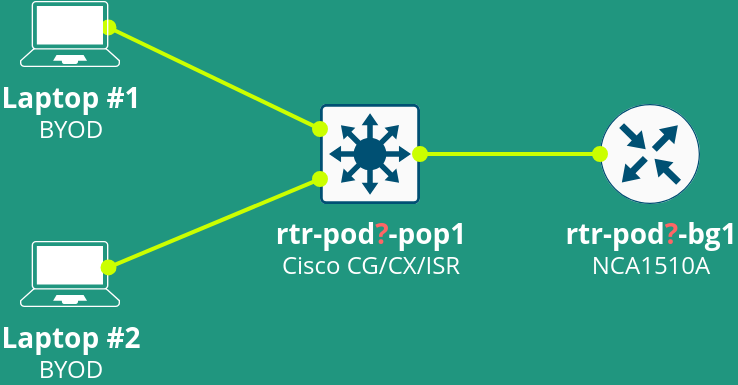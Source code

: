 <mxfile version="16.5.1" type="device" pages="3"><diagram name="Pod" id="fp74TH3oIL3p0u2g9UKC"><mxGraphModel dx="761" dy="708" grid="1" gridSize="10" guides="1" tooltips="1" connect="1" arrows="1" fold="1" page="1" pageScale="1" pageWidth="1169" pageHeight="827" background="#20967f" math="0" shadow="0"><root><mxCell id="0"/><mxCell id="1" parent="0"/><mxCell id="LG6zjD3TzmlCGKwskiHD-1" value="&lt;b&gt;&lt;font style=&quot;font-size: 14px&quot;&gt;rtr-pod&lt;font color=&quot;#ff6666&quot;&gt;?&lt;/font&gt;-bg1&lt;/font&gt;&lt;/b&gt;&lt;br&gt;NCA1510A" style="sketch=0;points=[[0.5,0,0],[1,0.5,0],[0.5,1,0],[0,0.5,0],[0.145,0.145,0],[0.856,0.145,0],[0.855,0.856,0],[0.145,0.855,0]];verticalLabelPosition=bottom;html=1;verticalAlign=top;aspect=fixed;align=center;pointerEvents=1;shape=mxgraph.cisco19.rect;prIcon=router;fillColor=#FAFAFA;strokeColor=#005073;fontFamily=Open Sans;labelBackgroundColor=none;fontColor=#FFFFFF;" parent="1" vertex="1"><mxGeometry x="340" y="150" width="50" height="50" as="geometry"/></mxCell><mxCell id="LG6zjD3TzmlCGKwskiHD-2" value="&lt;b&gt;&lt;font style=&quot;font-size: 14px&quot;&gt;rtr-pod&lt;/font&gt;&lt;/b&gt;&lt;b&gt;&lt;font style=&quot;font-size: 14px&quot;&gt;&lt;font color=&quot;#ff6666&quot;&gt;?&lt;/font&gt;&lt;/font&gt;&lt;/b&gt;&lt;b&gt;&lt;font style=&quot;font-size: 14px&quot;&gt;-pop1&lt;/font&gt;&lt;/b&gt;&lt;br&gt;Cisco CG/CX/ISR" style="sketch=0;points=[[0.015,0.015,0],[0.985,0.015,0],[0.985,0.985,0],[0.015,0.985,0],[0.25,0,0],[0.5,0,0],[0.75,0,0],[1,0.25,0],[1,0.5,0],[1,0.75,0],[0.75,1,0],[0.5,1,0],[0.25,1,0],[0,0.75,0],[0,0.5,0],[0,0.25,0]];verticalLabelPosition=bottom;html=1;verticalAlign=top;aspect=fixed;align=center;pointerEvents=1;shape=mxgraph.cisco19.rect;prIcon=l3_switch;fillColor=#FAFAFA;strokeColor=#005073;labelBackgroundColor=none;fontFamily=Open Sans;fontColor=#FFFFFF;" parent="1" vertex="1"><mxGeometry x="200" y="150" width="50" height="50" as="geometry"/></mxCell><mxCell id="LG6zjD3TzmlCGKwskiHD-3" value="" style="rounded=0;orthogonalLoop=1;jettySize=auto;html=1;exitX=1;exitY=0.5;exitDx=0;exitDy=0;exitPerimeter=0;entryX=0;entryY=0.5;entryDx=0;entryDy=0;entryPerimeter=0;endArrow=oval;endFill=1;strokeWidth=2;fillColor=#d5e8d4;strokeColor=#cbff00;fontFamily=Open Sans;fontColor=#FF6666;fontStyle=1;labelBackgroundColor=#20967F;startArrow=oval;startFill=1;" parent="1" source="LG6zjD3TzmlCGKwskiHD-2" target="LG6zjD3TzmlCGKwskiHD-1" edge="1"><mxGeometry relative="1" as="geometry"/></mxCell><mxCell id="LG6zjD3TzmlCGKwskiHD-5" value="" style="rounded=0;orthogonalLoop=1;jettySize=auto;html=1;exitX=0.885;exitY=0.4;exitDx=0;exitDy=0;exitPerimeter=0;fillColor=#d5e8d4;strokeColor=#cbff00;strokeWidth=2;endArrow=oval;endFill=1;entryX=0;entryY=0.25;entryDx=0;entryDy=0;entryPerimeter=0;fontColor=#FF6666;fontStyle=1;labelBackgroundColor=#20967F;startArrow=oval;startFill=1;" parent="1" source="LG6zjD3TzmlCGKwskiHD-4" target="LG6zjD3TzmlCGKwskiHD-2" edge="1"><mxGeometry x="-0.001" relative="1" as="geometry"><mxPoint x="230" y="60" as="targetPoint"/><mxPoint as="offset"/></mxGeometry></mxCell><mxCell id="LG6zjD3TzmlCGKwskiHD-4" value="&lt;font style=&quot;font-size: 14px;&quot;&gt;&lt;b&gt;Laptop #1&lt;/b&gt;&lt;/font&gt;&lt;br&gt;BYOD" style="points=[[0.13,0.02,0],[0.5,0,0],[0.87,0.02,0],[0.885,0.4,0],[0.985,0.985,0],[0.5,1,0],[0.015,0.985,0],[0.115,0.4,0]];verticalLabelPosition=bottom;sketch=0;verticalAlign=top;aspect=fixed;align=center;pointerEvents=1;shape=mxgraph.cisco19.laptop;fillColor=#FFFFFF;strokeColor=none;fontFamily=Open Sans;labelBackgroundColor=none;html=1;fontColor=#FFFFFF;" parent="1" vertex="1"><mxGeometry x="50" y="98.5" width="50" height="33" as="geometry"/></mxCell><mxCell id="LG6zjD3TzmlCGKwskiHD-8" value="&lt;font style=&quot;font-size: 14px;&quot;&gt;&lt;b&gt;Laptop #2&lt;/b&gt;&lt;/font&gt;&lt;br&gt;BYOD" style="points=[[0.13,0.02,0],[0.5,0,0],[0.87,0.02,0],[0.885,0.4,0],[0.985,0.985,0],[0.5,1,0],[0.015,0.985,0],[0.115,0.4,0]];verticalLabelPosition=bottom;sketch=0;verticalAlign=top;aspect=fixed;align=center;pointerEvents=1;shape=mxgraph.cisco19.laptop;fillColor=#FFFFFF;strokeColor=none;fontFamily=Open Sans;labelBackgroundColor=none;html=1;fontColor=#FFFFFF;" parent="1" vertex="1"><mxGeometry x="50" y="218.5" width="50" height="33" as="geometry"/></mxCell><mxCell id="LG6zjD3TzmlCGKwskiHD-9" value="" style="rounded=0;orthogonalLoop=1;jettySize=auto;html=1;exitX=0.885;exitY=0.4;exitDx=0;exitDy=0;exitPerimeter=0;fillColor=#d5e8d4;strokeColor=#cbff00;strokeWidth=2;endArrow=oval;endFill=1;entryX=0;entryY=0.75;entryDx=0;entryDy=0;entryPerimeter=0;fontColor=#FF6666;fontStyle=1;labelBackgroundColor=#20967F;startArrow=oval;startFill=1;" parent="1" source="LG6zjD3TzmlCGKwskiHD-8" target="LG6zjD3TzmlCGKwskiHD-2" edge="1"><mxGeometry x="0.044" y="-1" relative="1" as="geometry"><mxPoint x="94" y="75" as="sourcePoint"/><mxPoint x="160" y="220" as="targetPoint"/><mxPoint y="1" as="offset"/></mxGeometry></mxCell></root></mxGraphModel></diagram><diagram name="Inter Pods" id="Um8cf5Mm7ZjqEQ1kWTN_"><mxGraphModel dx="761" dy="708" grid="1" gridSize="10" guides="1" tooltips="1" connect="1" arrows="1" fold="1" page="1" pageScale="1" pageWidth="1169" pageHeight="827" background="#20967f" math="0" shadow="0"><root><mxCell id="VOBLANCXeli5VSdIoHqB-0"/><mxCell id="VOBLANCXeli5VSdIoHqB-1" parent="VOBLANCXeli5VSdIoHqB-0"/><mxCell id="VOBLANCXeli5VSdIoHqB-3" value="&lt;b&gt;&lt;font style=&quot;font-size: 14px&quot;&gt;rtr-pod5-bg1&lt;/font&gt;&lt;/b&gt;&lt;br&gt;NCA1510A" style="sketch=0;points=[[0.5,0,0],[1,0.5,0],[0.5,1,0],[0,0.5,0],[0.145,0.145,0],[0.856,0.145,0],[0.855,0.856,0],[0.145,0.855,0]];verticalLabelPosition=bottom;html=1;verticalAlign=top;aspect=fixed;align=center;pointerEvents=1;shape=mxgraph.cisco19.rect;prIcon=router;fillColor=#FAFAFA;strokeColor=#005073;fontFamily=Open Sans;labelBackgroundColor=none;fontColor=#FFFFFF;" vertex="1" parent="VOBLANCXeli5VSdIoHqB-1"><mxGeometry x="390" y="100" width="50" height="50" as="geometry"/></mxCell><mxCell id="IQ-JZEbZVyDjXZ7eqhNy-0" value="&lt;b&gt;&lt;font style=&quot;font-size: 14px&quot;&gt;rtr-pod4-bg1&lt;/font&gt;&lt;/b&gt;&lt;br&gt;NCA1510A" style="sketch=0;points=[[0.5,0,0],[1,0.5,0],[0.5,1,0],[0,0.5,0],[0.145,0.145,0],[0.856,0.145,0],[0.855,0.856,0],[0.145,0.855,0]];verticalLabelPosition=bottom;html=1;verticalAlign=top;aspect=fixed;align=center;pointerEvents=1;shape=mxgraph.cisco19.rect;prIcon=router;fillColor=#FAFAFA;strokeColor=#005073;fontFamily=Open Sans;labelBackgroundColor=none;fontColor=#FFFFFF;" vertex="1" parent="VOBLANCXeli5VSdIoHqB-1"><mxGeometry x="170" y="220" width="50" height="50" as="geometry"/></mxCell><mxCell id="IQ-JZEbZVyDjXZ7eqhNy-1" value="&lt;b&gt;&lt;font style=&quot;font-size: 14px&quot;&gt;rtr-pod3-bg1&lt;/font&gt;&lt;/b&gt;&lt;br&gt;NCA1510A" style="sketch=0;points=[[0.5,0,0],[1,0.5,0],[0.5,1,0],[0,0.5,0],[0.145,0.145,0],[0.856,0.145,0],[0.855,0.856,0],[0.145,0.855,0]];verticalLabelPosition=bottom;html=1;verticalAlign=top;aspect=fixed;align=center;pointerEvents=1;shape=mxgraph.cisco19.rect;prIcon=router;fillColor=#FAFAFA;strokeColor=#005073;fontFamily=Open Sans;labelBackgroundColor=none;fontColor=#FFFFFF;" vertex="1" parent="VOBLANCXeli5VSdIoHqB-1"><mxGeometry x="290" y="374" width="50" height="50" as="geometry"/></mxCell><mxCell id="IQ-JZEbZVyDjXZ7eqhNy-3" value="&lt;b&gt;&lt;font style=&quot;font-size: 14px&quot;&gt;rtr-pod2-bg1&lt;/font&gt;&lt;/b&gt;&lt;br&gt;NCA1510A" style="sketch=0;points=[[0.5,0,0],[1,0.5,0],[0.5,1,0],[0,0.5,0],[0.145,0.145,0],[0.856,0.145,0],[0.855,0.856,0],[0.145,0.855,0]];verticalLabelPosition=bottom;html=1;verticalAlign=top;aspect=fixed;align=center;pointerEvents=1;shape=mxgraph.cisco19.rect;prIcon=router;fillColor=#FAFAFA;strokeColor=#005073;fontFamily=Open Sans;labelBackgroundColor=none;fontColor=#FFFFFF;" vertex="1" parent="VOBLANCXeli5VSdIoHqB-1"><mxGeometry x="490" y="374" width="50" height="50" as="geometry"/></mxCell><mxCell id="IQ-JZEbZVyDjXZ7eqhNy-4" value="&lt;b&gt;&lt;font style=&quot;font-size: 14px&quot;&gt;rtr-pod1-bg1&lt;/font&gt;&lt;/b&gt;&lt;br&gt;NCA1510A" style="sketch=0;points=[[0.5,0,0],[1,0.5,0],[0.5,1,0],[0,0.5,0],[0.145,0.145,0],[0.856,0.145,0],[0.855,0.856,0],[0.145,0.855,0]];verticalLabelPosition=bottom;html=1;verticalAlign=top;aspect=fixed;align=center;pointerEvents=1;shape=mxgraph.cisco19.rect;prIcon=router;fillColor=#FAFAFA;strokeColor=#005073;fontFamily=Open Sans;labelBackgroundColor=none;fontColor=#FFFFFF;" vertex="1" parent="VOBLANCXeli5VSdIoHqB-1"><mxGeometry x="610" y="220" width="50" height="50" as="geometry"/></mxCell><mxCell id="qVnl8NgMGePbvNBtCQZ0-0" value="" style="rounded=0;orthogonalLoop=1;jettySize=auto;html=1;exitX=0.145;exitY=0.145;exitDx=0;exitDy=0;exitPerimeter=0;fillColor=#d5e8d4;strokeColor=#cbff00;strokeWidth=2;endArrow=oval;endFill=1;entryX=0.855;entryY=0.856;entryDx=0;entryDy=0;entryPerimeter=0;fontColor=#FF6666;fontStyle=1;labelBackgroundColor=#20967F;startArrow=oval;startFill=1;" edge="1" parent="VOBLANCXeli5VSdIoHqB-1" source="IQ-JZEbZVyDjXZ7eqhNy-1" target="IQ-JZEbZVyDjXZ7eqhNy-0"><mxGeometry x="0.044" y="-1" relative="1" as="geometry"><mxPoint x="134.25" y="191.7" as="sourcePoint"/><mxPoint x="240.0" y="147.5" as="targetPoint"/><mxPoint y="1" as="offset"/></mxGeometry></mxCell><mxCell id="qVnl8NgMGePbvNBtCQZ0-1" value="" style="rounded=0;orthogonalLoop=1;jettySize=auto;html=1;exitX=0;exitY=0.5;exitDx=0;exitDy=0;exitPerimeter=0;fillColor=#d5e8d4;strokeColor=#cbff00;strokeWidth=2;endArrow=oval;endFill=1;entryX=0.856;entryY=0.145;entryDx=0;entryDy=0;entryPerimeter=0;fontColor=#FF6666;fontStyle=1;labelBackgroundColor=#20967F;startArrow=oval;startFill=1;" edge="1" parent="VOBLANCXeli5VSdIoHqB-1" source="VOBLANCXeli5VSdIoHqB-3" target="IQ-JZEbZVyDjXZ7eqhNy-0"><mxGeometry x="0.044" y="-1" relative="1" as="geometry"><mxPoint x="260" y="455" as="sourcePoint"/><mxPoint x="165" y="320" as="targetPoint"/><mxPoint y="1" as="offset"/></mxGeometry></mxCell><mxCell id="qVnl8NgMGePbvNBtCQZ0-2" value="" style="rounded=0;orthogonalLoop=1;jettySize=auto;html=1;exitX=0;exitY=0.5;exitDx=0;exitDy=0;exitPerimeter=0;fillColor=#d5e8d4;strokeColor=#cbff00;strokeWidth=2;endArrow=oval;endFill=1;entryX=1;entryY=0.5;entryDx=0;entryDy=0;entryPerimeter=0;fontColor=#FF6666;fontStyle=1;labelBackgroundColor=#20967F;startArrow=oval;startFill=1;" edge="1" parent="VOBLANCXeli5VSdIoHqB-1" source="IQ-JZEbZVyDjXZ7eqhNy-3" target="IQ-JZEbZVyDjXZ7eqhNy-1"><mxGeometry x="0.044" y="-1" relative="1" as="geometry"><mxPoint x="400" y="135" as="sourcePoint"/><mxPoint x="165" y="270" as="targetPoint"/><mxPoint y="1" as="offset"/></mxGeometry></mxCell><mxCell id="qVnl8NgMGePbvNBtCQZ0-3" value="" style="rounded=0;orthogonalLoop=1;jettySize=auto;html=1;exitX=0.856;exitY=0.145;exitDx=0;exitDy=0;exitPerimeter=0;fillColor=#d5e8d4;strokeColor=#cbff00;strokeWidth=2;endArrow=oval;endFill=1;entryX=0.145;entryY=0.855;entryDx=0;entryDy=0;entryPerimeter=0;fontColor=#FF6666;fontStyle=1;labelBackgroundColor=#20967F;startArrow=oval;startFill=1;" edge="1" parent="VOBLANCXeli5VSdIoHqB-1" source="IQ-JZEbZVyDjXZ7eqhNy-3" target="IQ-JZEbZVyDjXZ7eqhNy-4"><mxGeometry x="0.044" y="-1" relative="1" as="geometry"><mxPoint x="500" y="409" as="sourcePoint"/><mxPoint x="270" y="415" as="targetPoint"/><mxPoint y="1" as="offset"/></mxGeometry></mxCell><mxCell id="qVnl8NgMGePbvNBtCQZ0-4" value="" style="rounded=0;orthogonalLoop=1;jettySize=auto;html=1;exitX=1;exitY=0.5;exitDx=0;exitDy=0;exitPerimeter=0;fillColor=#d5e8d4;strokeColor=#cbff00;strokeWidth=2;endArrow=oval;endFill=1;entryX=0.145;entryY=0.145;entryDx=0;entryDy=0;entryPerimeter=0;fontColor=#FF6666;fontStyle=1;labelBackgroundColor=#20967F;startArrow=oval;startFill=1;" edge="1" parent="VOBLANCXeli5VSdIoHqB-1" source="VOBLANCXeli5VSdIoHqB-3" target="IQ-JZEbZVyDjXZ7eqhNy-4"><mxGeometry x="0.044" y="-1" relative="1" as="geometry"><mxPoint x="590" y="449" as="sourcePoint"/><mxPoint x="685" y="320" as="targetPoint"/><mxPoint y="1" as="offset"/></mxGeometry></mxCell></root></mxGraphModel></diagram><diagram name="DFZ" id="Oz4A6kC7H3BSe1AezpOJ"><mxGraphModel dx="630" dy="586" grid="1" gridSize="10" guides="1" tooltips="1" connect="1" arrows="1" fold="1" page="1" pageScale="1" pageWidth="1169" pageHeight="827" background="#20967f" math="0" shadow="0"><root><mxCell id="3AYV4pEDRg8t26_YOLpb-0"/><mxCell id="3AYV4pEDRg8t26_YOLpb-1" parent="3AYV4pEDRg8t26_YOLpb-0"/><mxCell id="3AYV4pEDRg8t26_YOLpb-21" value="GroBI" style="points=[[0,0.64,0],[0.2,0.15,0],[0.4,0.01,0],[0.79,0.25,0],[1,0.65,0],[0.8,0.86,0],[0.41,1,0],[0.16,0.86,0]];verticalLabelPosition=bottom;sketch=0;html=1;verticalAlign=top;aspect=fixed;align=center;pointerEvents=1;shape=mxgraph.cisco19.cloud2;fillColor=#FFE9AA;strokeColor=none;fontColor=#FFFFFF;fontStyle=1;fontFamily=Open Sans;fontSource=https%3A%2F%2Ffonts.googleapis.com%2Fcss%3Ffamily%3DOpen%2BSans;" vertex="1" parent="3AYV4pEDRg8t26_YOLpb-1"><mxGeometry x="470" y="178" width="70" height="42" as="geometry"/></mxCell><mxCell id="3AYV4pEDRg8t26_YOLpb-2" value="&lt;b&gt;&lt;font style=&quot;font-size: 14px&quot;&gt;rtr-pod5-bg1&lt;/font&gt;&lt;/b&gt;&lt;br&gt;NCA1510A" style="sketch=0;points=[[0.5,0,0],[1,0.5,0],[0.5,1,0],[0,0.5,0],[0.145,0.145,0],[0.856,0.145,0],[0.855,0.856,0],[0.145,0.855,0]];verticalLabelPosition=bottom;html=1;verticalAlign=top;aspect=fixed;align=center;pointerEvents=1;shape=mxgraph.cisco19.rect;prIcon=router;fillColor=#FAFAFA;strokeColor=#005073;fontFamily=Open Sans;labelBackgroundColor=none;fontColor=#FFFFFF;" vertex="1" parent="3AYV4pEDRg8t26_YOLpb-1"><mxGeometry x="390" y="100" width="50" height="50" as="geometry"/></mxCell><mxCell id="3AYV4pEDRg8t26_YOLpb-3" value="&lt;b&gt;&lt;font style=&quot;font-size: 14px&quot;&gt;rtr-pod4-bg1&lt;/font&gt;&lt;/b&gt;&lt;br&gt;NCA1510A" style="sketch=0;points=[[0.5,0,0],[1,0.5,0],[0.5,1,0],[0,0.5,0],[0.145,0.145,0],[0.856,0.145,0],[0.855,0.856,0],[0.145,0.855,0]];verticalLabelPosition=bottom;html=1;verticalAlign=top;aspect=fixed;align=center;pointerEvents=1;shape=mxgraph.cisco19.rect;prIcon=router;fillColor=#FAFAFA;strokeColor=#005073;fontFamily=Open Sans;labelBackgroundColor=none;fontColor=#FFFFFF;" vertex="1" parent="3AYV4pEDRg8t26_YOLpb-1"><mxGeometry x="170" y="220" width="50" height="50" as="geometry"/></mxCell><mxCell id="3AYV4pEDRg8t26_YOLpb-4" value="&lt;b&gt;&lt;font style=&quot;font-size: 14px&quot;&gt;rtr-pod3-bg1&lt;/font&gt;&lt;/b&gt;&lt;br&gt;NCA1510A" style="sketch=0;points=[[0.5,0,0],[1,0.5,0],[0.5,1,0],[0,0.5,0],[0.145,0.145,0],[0.856,0.145,0],[0.855,0.856,0],[0.145,0.855,0]];verticalLabelPosition=bottom;html=1;verticalAlign=top;aspect=fixed;align=center;pointerEvents=1;shape=mxgraph.cisco19.rect;prIcon=router;fillColor=#FAFAFA;strokeColor=#005073;fontFamily=Open Sans;labelBackgroundColor=none;fontColor=#FFFFFF;" vertex="1" parent="3AYV4pEDRg8t26_YOLpb-1"><mxGeometry x="290" y="374" width="50" height="50" as="geometry"/></mxCell><mxCell id="3AYV4pEDRg8t26_YOLpb-5" value="&lt;b&gt;&lt;font style=&quot;font-size: 14px&quot;&gt;rtr-pod2-bg1&lt;/font&gt;&lt;/b&gt;&lt;br&gt;NCA1510A" style="sketch=0;points=[[0.5,0,0],[1,0.5,0],[0.5,1,0],[0,0.5,0],[0.145,0.145,0],[0.856,0.145,0],[0.855,0.856,0],[0.145,0.855,0]];verticalLabelPosition=bottom;html=1;verticalAlign=top;aspect=fixed;align=center;pointerEvents=1;shape=mxgraph.cisco19.rect;prIcon=router;fillColor=#FAFAFA;strokeColor=#005073;fontFamily=Open Sans;labelBackgroundColor=none;fontColor=#FFFFFF;" vertex="1" parent="3AYV4pEDRg8t26_YOLpb-1"><mxGeometry x="490" y="374" width="50" height="50" as="geometry"/></mxCell><mxCell id="3AYV4pEDRg8t26_YOLpb-6" value="&lt;b&gt;&lt;font style=&quot;font-size: 14px&quot;&gt;rtr-pod1-bg1&lt;/font&gt;&lt;/b&gt;&lt;br&gt;NCA1510A" style="sketch=0;points=[[0.5,0,0],[1,0.5,0],[0.5,1,0],[0,0.5,0],[0.145,0.145,0],[0.856,0.145,0],[0.855,0.856,0],[0.145,0.855,0]];verticalLabelPosition=bottom;html=1;verticalAlign=top;aspect=fixed;align=center;pointerEvents=1;shape=mxgraph.cisco19.rect;prIcon=router;fillColor=#FAFAFA;strokeColor=#005073;fontFamily=Open Sans;labelBackgroundColor=none;fontColor=#FFFFFF;" vertex="1" parent="3AYV4pEDRg8t26_YOLpb-1"><mxGeometry x="610" y="220" width="50" height="50" as="geometry"/></mxCell><mxCell id="3AYV4pEDRg8t26_YOLpb-7" value="" style="rounded=0;orthogonalLoop=1;jettySize=auto;html=1;exitX=0.145;exitY=0.145;exitDx=0;exitDy=0;exitPerimeter=0;fillColor=#d5e8d4;strokeColor=#cbff00;strokeWidth=2;endArrow=oval;endFill=1;entryX=0.855;entryY=0.856;entryDx=0;entryDy=0;entryPerimeter=0;fontColor=#FF6666;fontStyle=1;labelBackgroundColor=#20967F;startArrow=oval;startFill=1;" edge="1" parent="3AYV4pEDRg8t26_YOLpb-1" source="3AYV4pEDRg8t26_YOLpb-4" target="3AYV4pEDRg8t26_YOLpb-3"><mxGeometry x="0.044" y="-1" relative="1" as="geometry"><mxPoint x="134.25" y="191.7" as="sourcePoint"/><mxPoint x="240.0" y="147.5" as="targetPoint"/><mxPoint y="1" as="offset"/></mxGeometry></mxCell><mxCell id="3AYV4pEDRg8t26_YOLpb-8" value="" style="rounded=0;orthogonalLoop=1;jettySize=auto;html=1;exitX=0;exitY=0.5;exitDx=0;exitDy=0;exitPerimeter=0;fillColor=#d5e8d4;strokeColor=#cbff00;strokeWidth=2;endArrow=oval;endFill=1;entryX=0.856;entryY=0.145;entryDx=0;entryDy=0;entryPerimeter=0;fontColor=#FF6666;fontStyle=1;labelBackgroundColor=#20967F;startArrow=oval;startFill=1;" edge="1" parent="3AYV4pEDRg8t26_YOLpb-1" source="3AYV4pEDRg8t26_YOLpb-2" target="3AYV4pEDRg8t26_YOLpb-3"><mxGeometry x="0.044" y="-1" relative="1" as="geometry"><mxPoint x="260" y="455" as="sourcePoint"/><mxPoint x="165" y="320" as="targetPoint"/><mxPoint y="1" as="offset"/></mxGeometry></mxCell><mxCell id="3AYV4pEDRg8t26_YOLpb-9" value="" style="rounded=0;orthogonalLoop=1;jettySize=auto;html=1;exitX=0;exitY=0.5;exitDx=0;exitDy=0;exitPerimeter=0;fillColor=#d5e8d4;strokeColor=#cbff00;strokeWidth=2;endArrow=oval;endFill=1;entryX=1;entryY=0.5;entryDx=0;entryDy=0;entryPerimeter=0;fontColor=#FF6666;fontStyle=1;labelBackgroundColor=#20967F;startArrow=oval;startFill=1;" edge="1" parent="3AYV4pEDRg8t26_YOLpb-1" source="3AYV4pEDRg8t26_YOLpb-5" target="3AYV4pEDRg8t26_YOLpb-4"><mxGeometry x="0.044" y="-1" relative="1" as="geometry"><mxPoint x="400" y="135" as="sourcePoint"/><mxPoint x="165" y="270" as="targetPoint"/><mxPoint y="1" as="offset"/></mxGeometry></mxCell><mxCell id="3AYV4pEDRg8t26_YOLpb-10" value="" style="rounded=0;orthogonalLoop=1;jettySize=auto;html=1;exitX=0.856;exitY=0.145;exitDx=0;exitDy=0;exitPerimeter=0;fillColor=#d5e8d4;strokeColor=#cbff00;strokeWidth=2;endArrow=oval;endFill=1;entryX=0.145;entryY=0.855;entryDx=0;entryDy=0;entryPerimeter=0;fontColor=#FF6666;fontStyle=1;labelBackgroundColor=#20967F;startArrow=oval;startFill=1;" edge="1" parent="3AYV4pEDRg8t26_YOLpb-1" source="3AYV4pEDRg8t26_YOLpb-5" target="3AYV4pEDRg8t26_YOLpb-6"><mxGeometry x="0.044" y="-1" relative="1" as="geometry"><mxPoint x="500" y="409" as="sourcePoint"/><mxPoint x="270" y="415" as="targetPoint"/><mxPoint y="1" as="offset"/></mxGeometry></mxCell><mxCell id="3AYV4pEDRg8t26_YOLpb-11" value="" style="rounded=0;orthogonalLoop=1;jettySize=auto;html=1;exitX=1;exitY=0.5;exitDx=0;exitDy=0;exitPerimeter=0;fillColor=#d5e8d4;strokeColor=#cbff00;strokeWidth=2;endArrow=oval;endFill=1;entryX=0.145;entryY=0.145;entryDx=0;entryDy=0;entryPerimeter=0;fontColor=#FF6666;fontStyle=1;labelBackgroundColor=#20967F;startArrow=oval;startFill=1;" edge="1" parent="3AYV4pEDRg8t26_YOLpb-1" source="3AYV4pEDRg8t26_YOLpb-2" target="3AYV4pEDRg8t26_YOLpb-6"><mxGeometry x="0.044" y="-1" relative="1" as="geometry"><mxPoint x="590" y="449" as="sourcePoint"/><mxPoint x="685" y="320" as="targetPoint"/><mxPoint y="1" as="offset"/></mxGeometry></mxCell><mxCell id="3AYV4pEDRg8t26_YOLpb-12" value="&lt;b&gt;&lt;font style=&quot;font-size: 14px&quot;&gt;rtr-mfr-pop1&lt;/font&gt;&lt;/b&gt;&lt;br&gt;NCA4210B" style="sketch=0;points=[[0.5,0,0],[1,0.5,0],[0.5,1,0],[0,0.5,0],[0.145,0.145,0],[0.856,0.145,0],[0.855,0.856,0],[0.145,0.855,0]];verticalLabelPosition=bottom;html=1;verticalAlign=top;aspect=fixed;align=center;pointerEvents=1;shape=mxgraph.cisco19.rect;prIcon=router;fillColor=#FAFAFA;strokeColor=#005073;fontFamily=Open Sans;labelBackgroundColor=none;fontColor=#FFFFFF;" vertex="1" parent="3AYV4pEDRg8t26_YOLpb-1"><mxGeometry x="390" y="237" width="50" height="50" as="geometry"/></mxCell><mxCell id="3AYV4pEDRg8t26_YOLpb-13" value="" style="rounded=0;orthogonalLoop=1;jettySize=auto;html=1;exitX=0;exitY=0.5;exitDx=0;exitDy=0;exitPerimeter=0;fillColor=#d5e8d4;strokeColor=#cbff00;strokeWidth=2;endArrow=oval;endFill=1;fontColor=#FF6666;fontStyle=1;labelBackgroundColor=#20967F;startArrow=oval;startFill=1;dashed=1;" edge="1" parent="3AYV4pEDRg8t26_YOLpb-1" source="3AYV4pEDRg8t26_YOLpb-12"><mxGeometry x="0.044" y="-1" relative="1" as="geometry"><mxPoint x="400" y="135" as="sourcePoint"/><mxPoint x="220" y="245" as="targetPoint"/><mxPoint y="1" as="offset"/></mxGeometry></mxCell><mxCell id="3AYV4pEDRg8t26_YOLpb-14" value="" style="rounded=0;orthogonalLoop=1;jettySize=auto;html=1;exitX=1;exitY=0.5;exitDx=0;exitDy=0;exitPerimeter=0;fillColor=#d5e8d4;strokeColor=#cbff00;strokeWidth=2;endArrow=oval;endFill=1;fontColor=#FF6666;fontStyle=1;labelBackgroundColor=#20967F;startArrow=oval;startFill=1;entryX=0;entryY=0.5;entryDx=0;entryDy=0;entryPerimeter=0;dashed=1;" edge="1" parent="3AYV4pEDRg8t26_YOLpb-1" source="3AYV4pEDRg8t26_YOLpb-12" target="3AYV4pEDRg8t26_YOLpb-6"><mxGeometry x="0.044" y="-1" relative="1" as="geometry"><mxPoint x="400" y="272" as="sourcePoint"/><mxPoint x="230" y="255" as="targetPoint"/><mxPoint y="1" as="offset"/></mxGeometry></mxCell><mxCell id="3AYV4pEDRg8t26_YOLpb-15" value="" style="rounded=0;orthogonalLoop=1;jettySize=auto;html=1;exitX=0.855;exitY=0.856;exitDx=0;exitDy=0;exitPerimeter=0;fillColor=#d5e8d4;strokeColor=#cbff00;strokeWidth=2;endArrow=oval;endFill=1;fontColor=#FF6666;fontStyle=1;labelBackgroundColor=#20967F;startArrow=oval;startFill=1;entryX=0.145;entryY=0.145;entryDx=0;entryDy=0;entryPerimeter=0;dashed=1;" edge="1" parent="3AYV4pEDRg8t26_YOLpb-1" source="3AYV4pEDRg8t26_YOLpb-12" target="3AYV4pEDRg8t26_YOLpb-5"><mxGeometry x="0.044" y="-1" relative="1" as="geometry"><mxPoint x="442.75" y="289.775" as="sourcePoint"/><mxPoint x="510" y="340" as="targetPoint"/><mxPoint y="1" as="offset"/></mxGeometry></mxCell><mxCell id="3AYV4pEDRg8t26_YOLpb-16" value="" style="rounded=0;orthogonalLoop=1;jettySize=auto;html=1;exitX=0.145;exitY=0.855;exitDx=0;exitDy=0;exitPerimeter=0;fillColor=#d5e8d4;strokeColor=#cbff00;strokeWidth=2;endArrow=oval;endFill=1;fontColor=#FF6666;fontStyle=1;labelBackgroundColor=#20967F;startArrow=oval;startFill=1;entryX=0.856;entryY=0.145;entryDx=0;entryDy=0;entryPerimeter=0;dashed=1;" edge="1" parent="3AYV4pEDRg8t26_YOLpb-1" source="3AYV4pEDRg8t26_YOLpb-12" target="3AYV4pEDRg8t26_YOLpb-4"><mxGeometry x="0.044" y="-1" relative="1" as="geometry"><mxPoint x="442.75" y="289.775" as="sourcePoint"/><mxPoint x="507.25" y="391.25" as="targetPoint"/><mxPoint y="1" as="offset"/></mxGeometry></mxCell><mxCell id="3AYV4pEDRg8t26_YOLpb-17" value="" style="rounded=0;orthogonalLoop=1;jettySize=auto;html=1;exitX=0.5;exitY=0;exitDx=0;exitDy=0;exitPerimeter=0;fillColor=#d5e8d4;strokeColor=#cbff00;strokeWidth=2;endArrow=oval;endFill=1;fontColor=#FF6666;fontStyle=1;labelBackgroundColor=#20967F;startArrow=oval;startFill=1;entryX=0.5;entryY=1;entryDx=0;entryDy=0;entryPerimeter=0;dashed=1;" edge="1" parent="3AYV4pEDRg8t26_YOLpb-1" source="3AYV4pEDRg8t26_YOLpb-12" target="3AYV4pEDRg8t26_YOLpb-2"><mxGeometry x="0.044" y="-1" relative="1" as="geometry"><mxPoint x="407.25" y="289.75" as="sourcePoint"/><mxPoint x="342.775" y="391.25" as="targetPoint"/><mxPoint y="1" as="offset"/></mxGeometry></mxCell><mxCell id="3AYV4pEDRg8t26_YOLpb-18" value="" style="rounded=0;orthogonalLoop=1;jettySize=auto;html=1;exitX=0.856;exitY=0.145;exitDx=0;exitDy=0;exitPerimeter=0;fillColor=#d5e8d4;strokeColor=#cbff00;strokeWidth=2;endArrow=oval;endFill=1;fontColor=#FF6666;fontStyle=1;labelBackgroundColor=#20967F;startArrow=oval;startFill=1;entryX=0;entryY=0.64;entryDx=0;entryDy=0;entryPerimeter=0;" edge="1" parent="3AYV4pEDRg8t26_YOLpb-1" source="3AYV4pEDRg8t26_YOLpb-12" target="3AYV4pEDRg8t26_YOLpb-21"><mxGeometry x="0.044" y="-1" relative="1" as="geometry"><mxPoint x="450" y="272" as="sourcePoint"/><mxPoint x="464.409" y="226.004" as="targetPoint"/><mxPoint y="1" as="offset"/></mxGeometry></mxCell></root></mxGraphModel></diagram></mxfile>